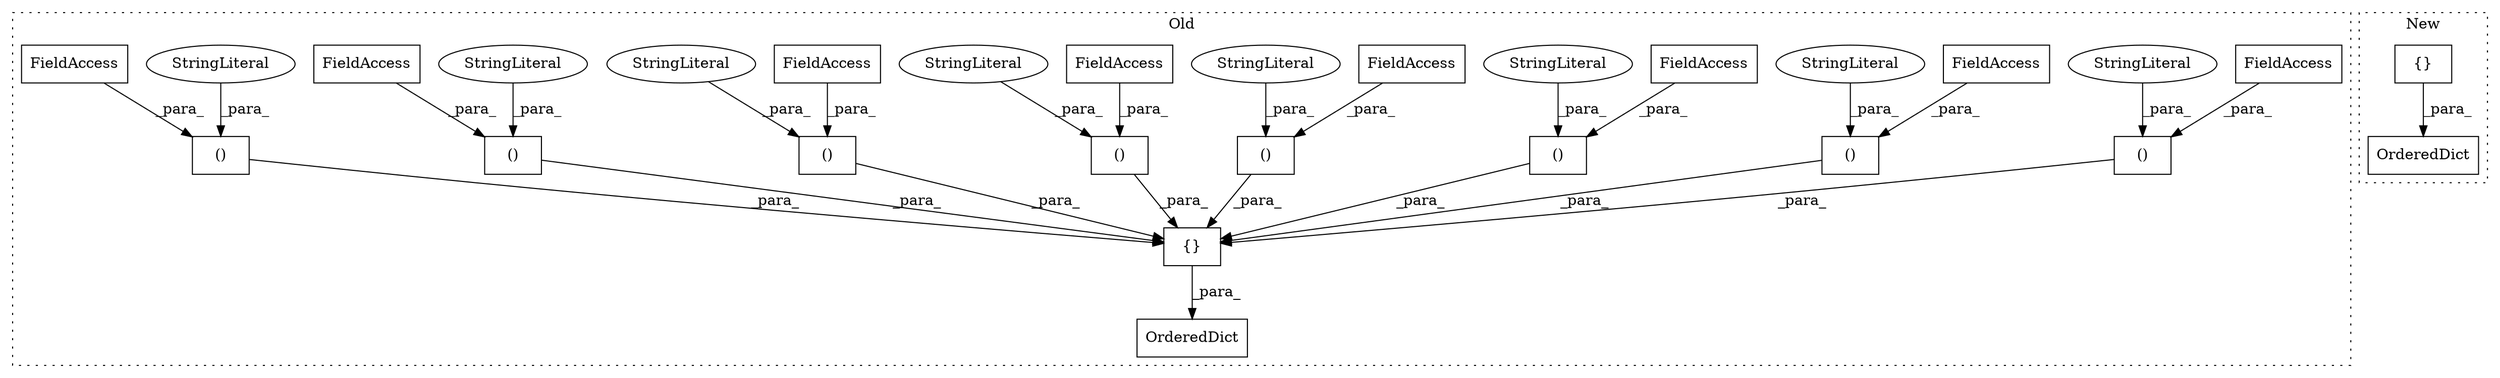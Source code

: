 digraph G {
subgraph cluster0 {
1 [label="OrderedDict" a="32" s="392,1751" l="12,1" shape="box"];
3 [label="()" a="106" s="1222" l="100" shape="box"];
4 [label="{}" a="4" s="413,1749" l="6,2" shape="box"];
5 [label="()" a="106" s="1470" l="92" shape="box"];
6 [label="FieldAccess" a="22" s="1518" l="44" shape="box"];
7 [label="()" a="106" s="535" l="143" shape="box"];
8 [label="FieldAccess" a="22" s="608" l="70" shape="box"];
9 [label="()" a="106" s="685" l="131" shape="box"];
10 [label="FieldAccess" a="22" s="752" l="64" shape="box"];
11 [label="()" a="106" s="1329" l="134" shape="box"];
12 [label="FieldAccess" a="22" s="1274" l="48" shape="box"];
13 [label="FieldAccess" a="22" s="1398" l="65" shape="box"];
14 [label="StringLiteral" a="45" s="1222" l="39" shape="ellipse"];
15 [label="StringLiteral" a="45" s="535" l="60" shape="ellipse"];
16 [label="StringLiteral" a="45" s="1470" l="35" shape="ellipse"];
17 [label="StringLiteral" a="45" s="1329" l="56" shape="ellipse"];
18 [label="StringLiteral" a="45" s="685" l="54" shape="ellipse"];
19 [label="()" a="106" s="1569" l="180" shape="box"];
21 [label="FieldAccess" a="22" s="1661" l="88" shape="box"];
22 [label="()" a="106" s="823" l="101" shape="box"];
23 [label="FieldAccess" a="22" s="875" l="49" shape="box"];
24 [label="()" a="106" s="419" l="109" shape="box"];
25 [label="FieldAccess" a="22" s="475" l="53" shape="box"];
26 [label="StringLiteral" a="45" s="419" l="43" shape="ellipse"];
27 [label="StringLiteral" a="45" s="1569" l="79" shape="ellipse"];
28 [label="StringLiteral" a="45" s="823" l="39" shape="ellipse"];
label = "Old";
style="dotted";
}
subgraph cluster1 {
2 [label="OrderedDict" a="32" s="392,1855" l="12,1" shape="box"];
20 [label="{}" a="4" s="413,1853" l="6,2" shape="box"];
label = "New";
style="dotted";
}
3 -> 4 [label="_para_"];
4 -> 1 [label="_para_"];
5 -> 4 [label="_para_"];
6 -> 5 [label="_para_"];
7 -> 4 [label="_para_"];
8 -> 7 [label="_para_"];
9 -> 4 [label="_para_"];
10 -> 9 [label="_para_"];
11 -> 4 [label="_para_"];
12 -> 3 [label="_para_"];
13 -> 11 [label="_para_"];
14 -> 3 [label="_para_"];
15 -> 7 [label="_para_"];
16 -> 5 [label="_para_"];
17 -> 11 [label="_para_"];
18 -> 9 [label="_para_"];
19 -> 4 [label="_para_"];
20 -> 2 [label="_para_"];
21 -> 19 [label="_para_"];
22 -> 4 [label="_para_"];
23 -> 22 [label="_para_"];
24 -> 4 [label="_para_"];
25 -> 24 [label="_para_"];
26 -> 24 [label="_para_"];
27 -> 19 [label="_para_"];
28 -> 22 [label="_para_"];
}
